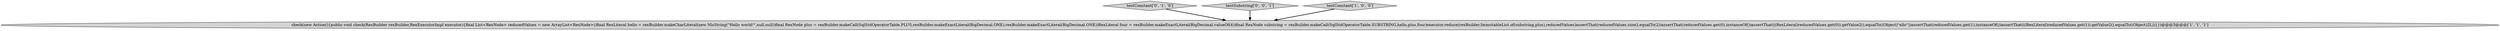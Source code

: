 digraph {
2 [style = filled, label = "testConstant['0', '1', '0']", fillcolor = lightgray, shape = diamond image = "AAA0AAABBB2BBB"];
0 [style = filled, label = "check(new Action(){public void check(RexBuilder rexBuilder,RexExecutorImpl executor){final List<RexNode> reducedValues = new ArrayList<RexNode>()final RexLiteral hello = rexBuilder.makeCharLiteral(new NlsString(\"Hello world!\",null,null))final RexNode plus = rexBuilder.makeCall(SqlStdOperatorTable.PLUS,rexBuilder.makeExactLiteral(BigDecimal.ONE),rexBuilder.makeExactLiteral(BigDecimal.ONE))RexLiteral four = rexBuilder.makeExactLiteral(BigDecimal.valueOf(4))final RexNode substring = rexBuilder.makeCall(SqlStdOperatorTable.SUBSTRING,hello,plus,four)executor.reduce(rexBuilder,ImmutableList.of(substring,plus),reducedValues)assertThat(reducedValues.size(),equalTo(2))assertThat(reducedValues.get(0),instanceOf())assertThat(((RexLiteral)reducedValues.get(0)).getValue2(),equalTo((Object)\"ello\"))assertThat(reducedValues.get(1),instanceOf())assertThat(((RexLiteral)reducedValues.get(1)).getValue2(),equalTo((Object)2L))}})@@@3@@@['1', '1', '1']", fillcolor = lightgray, shape = ellipse image = "AAA0AAABBB1BBB"];
3 [style = filled, label = "testSubstring['0', '0', '1']", fillcolor = lightgray, shape = diamond image = "AAA0AAABBB3BBB"];
1 [style = filled, label = "testConstant['1', '0', '0']", fillcolor = lightgray, shape = diamond image = "AAA0AAABBB1BBB"];
2->0 [style = bold, label=""];
3->0 [style = bold, label=""];
1->0 [style = bold, label=""];
}
